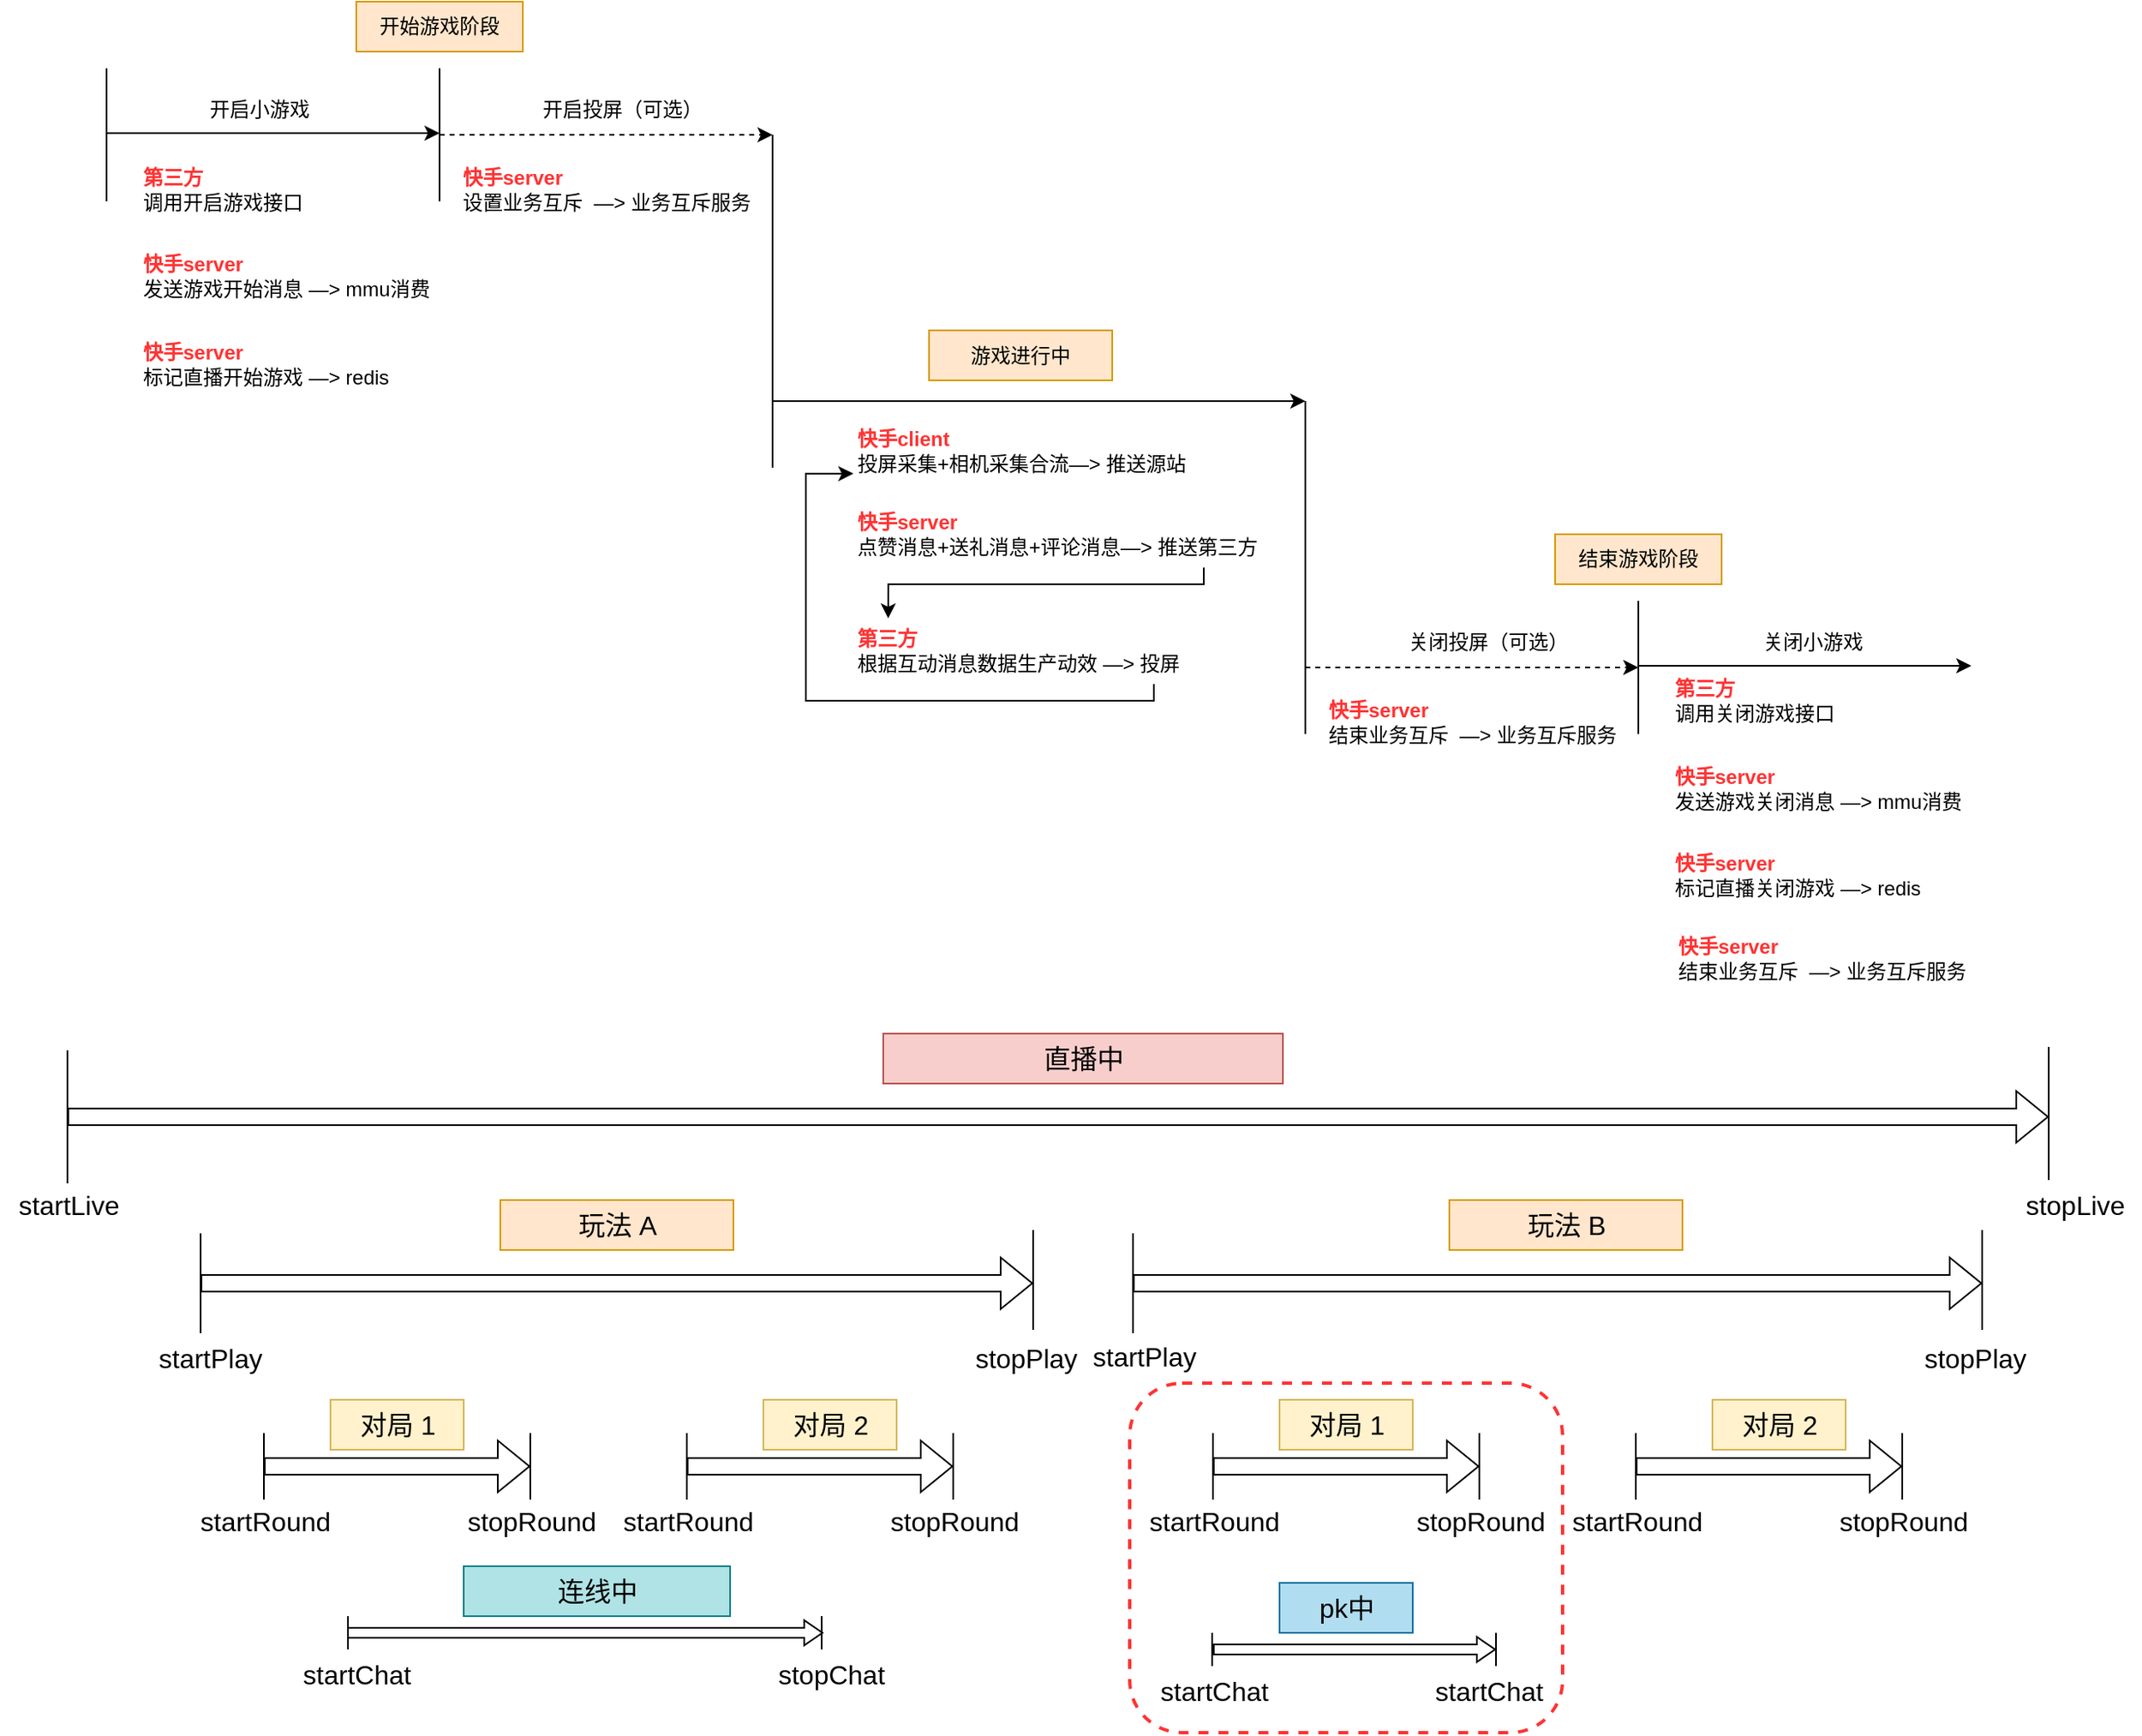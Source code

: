 <mxfile version="22.0.4" type="github">
  <diagram name="第 1 页" id="tVrLRo3TgRgh7ebNb8Pi">
    <mxGraphModel dx="1306" dy="727" grid="1" gridSize="10" guides="1" tooltips="1" connect="1" arrows="1" fold="1" page="1" pageScale="1" pageWidth="827" pageHeight="1169" math="0" shadow="0">
      <root>
        <mxCell id="0" />
        <mxCell id="1" parent="0" />
        <mxCell id="vAGYJ-7boTbUxGWMo-4Z-1" value="" style="endArrow=none;html=1;rounded=0;" parent="1" edge="1">
          <mxGeometry x="0.5" y="40" width="50" height="50" relative="1" as="geometry">
            <mxPoint x="80" y="160" as="sourcePoint" />
            <mxPoint x="80" y="80" as="targetPoint" />
            <mxPoint as="offset" />
          </mxGeometry>
        </mxCell>
        <mxCell id="vAGYJ-7boTbUxGWMo-4Z-2" value="" style="endArrow=classic;html=1;rounded=0;" parent="1" edge="1">
          <mxGeometry width="50" height="50" relative="1" as="geometry">
            <mxPoint x="80" y="119" as="sourcePoint" />
            <mxPoint x="280" y="119" as="targetPoint" />
          </mxGeometry>
        </mxCell>
        <mxCell id="vAGYJ-7boTbUxGWMo-4Z-3" value="" style="endArrow=none;html=1;rounded=0;" parent="1" edge="1">
          <mxGeometry width="50" height="50" relative="1" as="geometry">
            <mxPoint x="280" y="160" as="sourcePoint" />
            <mxPoint x="280" y="80" as="targetPoint" />
          </mxGeometry>
        </mxCell>
        <mxCell id="vAGYJ-7boTbUxGWMo-4Z-4" value="" style="endArrow=classic;html=1;rounded=0;dashed=1;" parent="1" edge="1">
          <mxGeometry width="50" height="50" relative="1" as="geometry">
            <mxPoint x="280" y="120" as="sourcePoint" />
            <mxPoint x="480" y="120" as="targetPoint" />
          </mxGeometry>
        </mxCell>
        <mxCell id="vAGYJ-7boTbUxGWMo-4Z-5" value="开启小游戏" style="text;html=1;align=left;verticalAlign=middle;whiteSpace=wrap;rounded=0;" parent="1" vertex="1">
          <mxGeometry x="140" y="90" width="90" height="30" as="geometry" />
        </mxCell>
        <mxCell id="vAGYJ-7boTbUxGWMo-4Z-6" value="开启投屏（可选）" style="text;html=1;strokeColor=none;fillColor=none;align=center;verticalAlign=middle;whiteSpace=wrap;rounded=0;dashed=1;" parent="1" vertex="1">
          <mxGeometry x="330" y="90" width="120" height="30" as="geometry" />
        </mxCell>
        <mxCell id="vAGYJ-7boTbUxGWMo-4Z-7" value="" style="endArrow=none;html=1;rounded=0;" parent="1" edge="1">
          <mxGeometry width="50" height="50" relative="1" as="geometry">
            <mxPoint x="480" y="320" as="sourcePoint" />
            <mxPoint x="480" y="120" as="targetPoint" />
          </mxGeometry>
        </mxCell>
        <mxCell id="vAGYJ-7boTbUxGWMo-4Z-8" value="&lt;b&gt;&lt;font color=&quot;#ff3333&quot;&gt;快手server&lt;/font&gt;&lt;/b&gt;&lt;br&gt;发送游戏开始消息 —&amp;gt; mmu消费" style="text;html=1;align=left;verticalAlign=middle;resizable=0;points=[];autosize=1;strokeColor=none;fillColor=none;" parent="1" vertex="1">
          <mxGeometry x="100" y="185" width="200" height="40" as="geometry" />
        </mxCell>
        <mxCell id="vAGYJ-7boTbUxGWMo-4Z-9" value="&lt;div style=&quot;text-align: left;&quot;&gt;&lt;b style=&quot;background-color: initial;&quot;&gt;&lt;font color=&quot;#ff3333&quot;&gt;快手server&lt;/font&gt;&lt;/b&gt;&lt;/div&gt;设置业务互斥&amp;nbsp;&lt;span style=&quot;text-align: left;&quot;&gt;&amp;nbsp;—&amp;gt; 业务互斥服务&lt;/span&gt;" style="text;html=1;align=center;verticalAlign=middle;resizable=0;points=[];autosize=1;strokeColor=none;fillColor=none;" parent="1" vertex="1">
          <mxGeometry x="280" y="132.5" width="200" height="40" as="geometry" />
        </mxCell>
        <mxCell id="vAGYJ-7boTbUxGWMo-4Z-10" value="&lt;b&gt;&lt;font color=&quot;#ff3333&quot;&gt;第三方&lt;/font&gt;&lt;/b&gt;&lt;br&gt;调用开启游戏接口" style="text;html=1;align=left;verticalAlign=middle;resizable=0;points=[];autosize=1;strokeColor=none;fillColor=none;" parent="1" vertex="1">
          <mxGeometry x="100" y="132.5" width="120" height="40" as="geometry" />
        </mxCell>
        <mxCell id="vAGYJ-7boTbUxGWMo-4Z-11" value="" style="endArrow=classic;html=1;rounded=0;" parent="1" edge="1">
          <mxGeometry width="50" height="50" relative="1" as="geometry">
            <mxPoint x="480" y="280" as="sourcePoint" />
            <mxPoint x="800" y="280" as="targetPoint" />
          </mxGeometry>
        </mxCell>
        <mxCell id="vAGYJ-7boTbUxGWMo-4Z-12" value="&lt;b style=&quot;background-color: initial;&quot;&gt;&lt;font color=&quot;#ff3333&quot;&gt;快手client&lt;/font&gt;&lt;/b&gt;&lt;br&gt;投屏采集+相机采集合流—&amp;gt; 推送源站" style="text;html=1;align=left;verticalAlign=middle;resizable=0;points=[];autosize=1;strokeColor=none;fillColor=none;" parent="1" vertex="1">
          <mxGeometry x="529" y="290" width="220" height="40" as="geometry" />
        </mxCell>
        <mxCell id="vAGYJ-7boTbUxGWMo-4Z-13" value="" style="edgeStyle=orthogonalEdgeStyle;rounded=0;orthogonalLoop=1;jettySize=auto;html=1;fontColor=#FF3333;entryX=0.093;entryY=0.014;entryDx=0;entryDy=0;entryPerimeter=0;" parent="1" source="vAGYJ-7boTbUxGWMo-4Z-14" target="vAGYJ-7boTbUxGWMo-4Z-31" edge="1">
          <mxGeometry relative="1" as="geometry">
            <Array as="points">
              <mxPoint x="739" y="390" />
              <mxPoint x="550" y="390" />
            </Array>
          </mxGeometry>
        </mxCell>
        <mxCell id="vAGYJ-7boTbUxGWMo-4Z-14" value="&lt;b style=&quot;background-color: initial;&quot;&gt;&lt;font color=&quot;#ff3333&quot;&gt;快手server&lt;/font&gt;&lt;/b&gt;&lt;br&gt;点赞消息+送礼消息+评论消息—&amp;gt; 推送第三方" style="text;html=1;align=left;verticalAlign=middle;resizable=0;points=[];autosize=1;strokeColor=none;fillColor=none;" parent="1" vertex="1">
          <mxGeometry x="529" y="340" width="260" height="40" as="geometry" />
        </mxCell>
        <mxCell id="vAGYJ-7boTbUxGWMo-4Z-15" value="" style="endArrow=none;html=1;rounded=0;" parent="1" edge="1">
          <mxGeometry x="-0.167" y="-11" width="50" height="50" relative="1" as="geometry">
            <mxPoint x="800" y="400" as="sourcePoint" />
            <mxPoint x="800" y="280" as="targetPoint" />
            <mxPoint as="offset" />
          </mxGeometry>
        </mxCell>
        <mxCell id="vAGYJ-7boTbUxGWMo-4Z-16" value="" style="endArrow=none;html=1;rounded=0;" parent="1" edge="1">
          <mxGeometry width="50" height="50" relative="1" as="geometry">
            <mxPoint x="800" y="480" as="sourcePoint" />
            <mxPoint x="800" y="400" as="targetPoint" />
          </mxGeometry>
        </mxCell>
        <mxCell id="vAGYJ-7boTbUxGWMo-4Z-17" value="" style="endArrow=classic;html=1;rounded=0;dashed=1;" parent="1" edge="1">
          <mxGeometry width="50" height="50" relative="1" as="geometry">
            <mxPoint x="800" y="440" as="sourcePoint" />
            <mxPoint x="1000" y="440" as="targetPoint" />
          </mxGeometry>
        </mxCell>
        <mxCell id="vAGYJ-7boTbUxGWMo-4Z-18" value="" style="endArrow=none;html=1;rounded=0;" parent="1" edge="1">
          <mxGeometry width="50" height="50" relative="1" as="geometry">
            <mxPoint x="1000" y="480" as="sourcePoint" />
            <mxPoint x="1000" y="400" as="targetPoint" />
          </mxGeometry>
        </mxCell>
        <mxCell id="vAGYJ-7boTbUxGWMo-4Z-19" value="" style="endArrow=classic;html=1;rounded=0;" parent="1" edge="1">
          <mxGeometry width="50" height="50" relative="1" as="geometry">
            <mxPoint x="1000" y="439" as="sourcePoint" />
            <mxPoint x="1200" y="439" as="targetPoint" />
          </mxGeometry>
        </mxCell>
        <mxCell id="vAGYJ-7boTbUxGWMo-4Z-20" value="关闭小游戏" style="text;html=1;strokeColor=none;fillColor=none;align=center;verticalAlign=middle;whiteSpace=wrap;rounded=0;" parent="1" vertex="1">
          <mxGeometry x="1060" y="410" width="90" height="30" as="geometry" />
        </mxCell>
        <mxCell id="vAGYJ-7boTbUxGWMo-4Z-21" value="关闭投屏（可选）" style="text;html=1;strokeColor=none;fillColor=none;align=center;verticalAlign=middle;whiteSpace=wrap;rounded=0;dashed=1;" parent="1" vertex="1">
          <mxGeometry x="850" y="410" width="120" height="30" as="geometry" />
        </mxCell>
        <mxCell id="vAGYJ-7boTbUxGWMo-4Z-22" value="&lt;b&gt;&lt;font color=&quot;#ff3333&quot;&gt;快手server&lt;/font&gt;&lt;/b&gt;&lt;br&gt;标记直播开始游戏 —&amp;gt; redis" style="text;html=1;align=left;verticalAlign=middle;resizable=0;points=[];autosize=1;strokeColor=none;fillColor=none;" parent="1" vertex="1">
          <mxGeometry x="100" y="237.5" width="170" height="40" as="geometry" />
        </mxCell>
        <mxCell id="vAGYJ-7boTbUxGWMo-4Z-23" value="&lt;b style=&quot;background-color: initial;&quot;&gt;&lt;font color=&quot;#ff3333&quot;&gt;快手server&lt;/font&gt;&lt;/b&gt;&lt;br&gt;发送游戏关闭消息 —&amp;gt; mmu消费" style="text;html=1;align=left;verticalAlign=middle;resizable=0;points=[];autosize=1;strokeColor=none;fillColor=none;" parent="1" vertex="1">
          <mxGeometry x="1020" y="492.5" width="200" height="40" as="geometry" />
        </mxCell>
        <mxCell id="vAGYJ-7boTbUxGWMo-4Z-24" value="&lt;b&gt;&lt;font color=&quot;#ff3333&quot;&gt;第三方&lt;/font&gt;&lt;/b&gt;&lt;br&gt;调用关闭游戏接口" style="text;html=1;align=left;verticalAlign=middle;resizable=0;points=[];autosize=1;strokeColor=none;fillColor=none;" parent="1" vertex="1">
          <mxGeometry x="1020" y="440" width="120" height="40" as="geometry" />
        </mxCell>
        <mxCell id="vAGYJ-7boTbUxGWMo-4Z-25" value="&lt;b style=&quot;background-color: initial;&quot;&gt;&lt;font color=&quot;#ff3333&quot;&gt;快手server&lt;/font&gt;&lt;/b&gt;&lt;br&gt;标记直播关闭游戏 —&amp;gt; redis" style="text;html=1;align=left;verticalAlign=middle;resizable=0;points=[];autosize=1;strokeColor=none;fillColor=none;" parent="1" vertex="1">
          <mxGeometry x="1020" y="545" width="170" height="40" as="geometry" />
        </mxCell>
        <mxCell id="vAGYJ-7boTbUxGWMo-4Z-26" value="&lt;div style=&quot;text-align: left;&quot;&gt;&lt;b style=&quot;background-color: initial;&quot;&gt;&lt;font color=&quot;#ff3333&quot;&gt;快手server&lt;/font&gt;&lt;/b&gt;&lt;/div&gt;结束业务互斥&amp;nbsp;&lt;span style=&quot;text-align: left;&quot;&gt;&amp;nbsp;—&amp;gt; 业务互斥服务&lt;/span&gt;" style="text;html=1;align=center;verticalAlign=middle;resizable=0;points=[];autosize=1;strokeColor=none;fillColor=none;" parent="1" vertex="1">
          <mxGeometry x="1010" y="595" width="200" height="40" as="geometry" />
        </mxCell>
        <mxCell id="vAGYJ-7boTbUxGWMo-4Z-27" value="开始游戏阶段" style="text;html=1;strokeColor=#d79b00;fillColor=#ffe6cc;align=center;verticalAlign=middle;whiteSpace=wrap;rounded=0;" parent="1" vertex="1">
          <mxGeometry x="230" y="40" width="100" height="30" as="geometry" />
        </mxCell>
        <mxCell id="vAGYJ-7boTbUxGWMo-4Z-28" value="游戏进行中" style="text;html=1;strokeColor=#d79b00;fillColor=#ffe6cc;align=center;verticalAlign=middle;whiteSpace=wrap;rounded=0;" parent="1" vertex="1">
          <mxGeometry x="574" y="237.5" width="110" height="30" as="geometry" />
        </mxCell>
        <mxCell id="vAGYJ-7boTbUxGWMo-4Z-29" value="结束游戏阶段" style="text;html=1;strokeColor=#d79b00;fillColor=#ffe6cc;align=center;verticalAlign=middle;whiteSpace=wrap;rounded=0;" parent="1" vertex="1">
          <mxGeometry x="950" y="360" width="100" height="30" as="geometry" />
        </mxCell>
        <mxCell id="vAGYJ-7boTbUxGWMo-4Z-30" value="" style="edgeStyle=orthogonalEdgeStyle;rounded=0;orthogonalLoop=1;jettySize=auto;html=1;fontColor=#FF3333;entryX=-0.002;entryY=0.839;entryDx=0;entryDy=0;entryPerimeter=0;" parent="1" source="vAGYJ-7boTbUxGWMo-4Z-31" target="vAGYJ-7boTbUxGWMo-4Z-12" edge="1">
          <mxGeometry relative="1" as="geometry">
            <mxPoint x="609" y="530" as="targetPoint" />
            <Array as="points">
              <mxPoint x="709" y="460" />
              <mxPoint x="500" y="460" />
              <mxPoint x="500" y="324" />
            </Array>
          </mxGeometry>
        </mxCell>
        <mxCell id="vAGYJ-7boTbUxGWMo-4Z-31" value="&lt;b&gt;&lt;font color=&quot;#ff3333&quot;&gt;第三方&lt;/font&gt;&lt;/b&gt;&lt;br&gt;根据互动消息数据生产动效 —&amp;gt; 投屏" style="text;html=1;align=left;verticalAlign=middle;resizable=0;points=[];autosize=1;strokeColor=none;fillColor=none;" parent="1" vertex="1">
          <mxGeometry x="529" y="410" width="220" height="40" as="geometry" />
        </mxCell>
        <mxCell id="vAGYJ-7boTbUxGWMo-4Z-32" value="&lt;div style=&quot;text-align: left;&quot;&gt;&lt;b style=&quot;background-color: initial;&quot;&gt;&lt;font color=&quot;#ff3333&quot;&gt;快手server&lt;/font&gt;&lt;/b&gt;&lt;/div&gt;结束业务互斥&amp;nbsp;&lt;span style=&quot;text-align: left;&quot;&gt;&amp;nbsp;—&amp;gt; 业务互斥服务&lt;/span&gt;" style="text;html=1;align=center;verticalAlign=middle;resizable=0;points=[];autosize=1;strokeColor=none;fillColor=none;" parent="1" vertex="1">
          <mxGeometry x="800" y="452.5" width="200" height="40" as="geometry" />
        </mxCell>
        <mxCell id="S6HBsIsLg2Sys-HbcIon-1" value="" style="rounded=1;whiteSpace=wrap;html=1;dashed=1;strokeColor=#FF3333;strokeWidth=2;" vertex="1" parent="1">
          <mxGeometry x="694.5" y="870" width="260" height="210" as="geometry" />
        </mxCell>
        <mxCell id="S6HBsIsLg2Sys-HbcIon-2" value="" style="endArrow=none;html=1;rounded=0;fontSize=16;" edge="1" parent="1">
          <mxGeometry x="0.5" y="40" width="50" height="50" relative="1" as="geometry">
            <mxPoint x="56.5" y="750" as="sourcePoint" />
            <mxPoint x="56.5" y="670" as="targetPoint" />
            <mxPoint as="offset" />
          </mxGeometry>
        </mxCell>
        <mxCell id="S6HBsIsLg2Sys-HbcIon-3" value="" style="endArrow=none;html=1;rounded=0;fontSize=16;" edge="1" parent="1">
          <mxGeometry width="50" height="50" relative="1" as="geometry">
            <mxPoint x="136.5" y="840" as="sourcePoint" />
            <mxPoint x="136.5" y="780" as="targetPoint" />
          </mxGeometry>
        </mxCell>
        <mxCell id="S6HBsIsLg2Sys-HbcIon-4" value="直播中" style="text;html=1;strokeColor=#b85450;fillColor=#f8cecc;align=center;verticalAlign=middle;whiteSpace=wrap;rounded=0;fontSize=16;gradientColor=none;" vertex="1" parent="1">
          <mxGeometry x="546.5" y="660" width="240" height="30" as="geometry" />
        </mxCell>
        <mxCell id="S6HBsIsLg2Sys-HbcIon-5" value="玩法 A" style="text;html=1;strokeColor=#d79b00;fillColor=#ffe6cc;align=center;verticalAlign=middle;whiteSpace=wrap;rounded=0;fontSize=16;" vertex="1" parent="1">
          <mxGeometry x="316.5" y="760" width="140" height="30" as="geometry" />
        </mxCell>
        <mxCell id="S6HBsIsLg2Sys-HbcIon-6" value="" style="endArrow=none;html=1;rounded=0;fontSize=16;" edge="1" parent="1">
          <mxGeometry width="50" height="50" relative="1" as="geometry">
            <mxPoint x="1246.5" y="748" as="sourcePoint" />
            <mxPoint x="1246.5" y="668" as="targetPoint" />
          </mxGeometry>
        </mxCell>
        <mxCell id="S6HBsIsLg2Sys-HbcIon-7" value="startLive" style="text;html=1;align=center;verticalAlign=middle;resizable=0;points=[];autosize=1;strokeColor=none;fillColor=none;fontSize=16;" vertex="1" parent="1">
          <mxGeometry x="16.5" y="748" width="80" height="30" as="geometry" />
        </mxCell>
        <mxCell id="S6HBsIsLg2Sys-HbcIon-8" value="stopLive" style="text;html=1;align=center;verticalAlign=middle;resizable=0;points=[];autosize=1;strokeColor=none;fillColor=none;fontSize=16;" vertex="1" parent="1">
          <mxGeometry x="1221.5" y="748" width="80" height="30" as="geometry" />
        </mxCell>
        <mxCell id="S6HBsIsLg2Sys-HbcIon-9" value="" style="endArrow=none;html=1;rounded=0;fontSize=16;" edge="1" parent="1">
          <mxGeometry width="50" height="50" relative="1" as="geometry">
            <mxPoint x="636.5" y="838" as="sourcePoint" />
            <mxPoint x="636.5" y="778" as="targetPoint" />
          </mxGeometry>
        </mxCell>
        <mxCell id="S6HBsIsLg2Sys-HbcIon-10" value="startPlay" style="text;html=1;align=center;verticalAlign=middle;resizable=0;points=[];autosize=1;strokeColor=none;fillColor=none;fontSize=16;" vertex="1" parent="1">
          <mxGeometry x="96.5" y="840" width="90" height="30" as="geometry" />
        </mxCell>
        <mxCell id="S6HBsIsLg2Sys-HbcIon-11" value="stopPlay" style="text;html=1;align=center;verticalAlign=middle;resizable=0;points=[];autosize=1;strokeColor=none;fillColor=none;fontSize=16;" vertex="1" parent="1">
          <mxGeometry x="591.5" y="840" width="80" height="30" as="geometry" />
        </mxCell>
        <mxCell id="S6HBsIsLg2Sys-HbcIon-12" value="" style="endArrow=none;html=1;rounded=0;fontSize=16;" edge="1" parent="1">
          <mxGeometry width="50" height="50" relative="1" as="geometry">
            <mxPoint x="174.5" y="940" as="sourcePoint" />
            <mxPoint x="174.5" y="900" as="targetPoint" />
          </mxGeometry>
        </mxCell>
        <mxCell id="S6HBsIsLg2Sys-HbcIon-13" value="" style="endArrow=none;html=1;rounded=0;fontSize=16;" edge="1" parent="1">
          <mxGeometry width="50" height="50" relative="1" as="geometry">
            <mxPoint x="334.5" y="940" as="sourcePoint" />
            <mxPoint x="334.5" y="900" as="targetPoint" />
          </mxGeometry>
        </mxCell>
        <mxCell id="S6HBsIsLg2Sys-HbcIon-14" value="startRound" style="text;html=1;align=center;verticalAlign=middle;resizable=0;points=[];autosize=1;strokeColor=none;fillColor=none;fontSize=16;" vertex="1" parent="1">
          <mxGeometry x="124.5" y="938" width="100" height="30" as="geometry" />
        </mxCell>
        <mxCell id="S6HBsIsLg2Sys-HbcIon-15" value="stopRound" style="text;html=1;align=center;verticalAlign=middle;resizable=0;points=[];autosize=1;strokeColor=none;fillColor=none;fontSize=16;" vertex="1" parent="1">
          <mxGeometry x="284.5" y="938" width="100" height="30" as="geometry" />
        </mxCell>
        <mxCell id="S6HBsIsLg2Sys-HbcIon-16" value="" style="endArrow=none;html=1;rounded=0;fontSize=16;" edge="1" parent="1">
          <mxGeometry width="50" height="50" relative="1" as="geometry">
            <mxPoint x="428.5" y="940" as="sourcePoint" />
            <mxPoint x="428.5" y="900" as="targetPoint" />
          </mxGeometry>
        </mxCell>
        <mxCell id="S6HBsIsLg2Sys-HbcIon-17" value="" style="endArrow=none;html=1;rounded=0;fontSize=16;" edge="1" parent="1">
          <mxGeometry width="50" height="50" relative="1" as="geometry">
            <mxPoint x="588.5" y="940" as="sourcePoint" />
            <mxPoint x="588.5" y="900" as="targetPoint" />
          </mxGeometry>
        </mxCell>
        <mxCell id="S6HBsIsLg2Sys-HbcIon-18" value="startRound" style="text;html=1;align=center;verticalAlign=middle;resizable=0;points=[];autosize=1;strokeColor=none;fillColor=none;fontSize=16;" vertex="1" parent="1">
          <mxGeometry x="378.5" y="938" width="100" height="30" as="geometry" />
        </mxCell>
        <mxCell id="S6HBsIsLg2Sys-HbcIon-19" value="stopRound" style="text;html=1;align=center;verticalAlign=middle;resizable=0;points=[];autosize=1;strokeColor=none;fillColor=none;fontSize=16;" vertex="1" parent="1">
          <mxGeometry x="538.5" y="938" width="100" height="30" as="geometry" />
        </mxCell>
        <mxCell id="S6HBsIsLg2Sys-HbcIon-20" value="对局 1" style="text;html=1;strokeColor=#d6b656;fillColor=#fff2cc;align=center;verticalAlign=middle;whiteSpace=wrap;rounded=0;fontSize=16;" vertex="1" parent="1">
          <mxGeometry x="214.5" y="880" width="80" height="30" as="geometry" />
        </mxCell>
        <mxCell id="S6HBsIsLg2Sys-HbcIon-21" value="对局 2" style="text;html=1;strokeColor=#d6b656;fillColor=#fff2cc;align=center;verticalAlign=middle;whiteSpace=wrap;rounded=0;fontSize=16;" vertex="1" parent="1">
          <mxGeometry x="474.5" y="880" width="80" height="30" as="geometry" />
        </mxCell>
        <mxCell id="S6HBsIsLg2Sys-HbcIon-22" value="" style="endArrow=none;html=1;rounded=0;fontSize=16;" edge="1" parent="1">
          <mxGeometry width="50" height="50" relative="1" as="geometry">
            <mxPoint x="696.5" y="840" as="sourcePoint" />
            <mxPoint x="696.5" y="780" as="targetPoint" />
          </mxGeometry>
        </mxCell>
        <mxCell id="S6HBsIsLg2Sys-HbcIon-23" value="玩法 B" style="text;html=1;strokeColor=#d79b00;fillColor=#ffe6cc;align=center;verticalAlign=middle;whiteSpace=wrap;rounded=0;fontSize=16;" vertex="1" parent="1">
          <mxGeometry x="886.5" y="760" width="140" height="30" as="geometry" />
        </mxCell>
        <mxCell id="S6HBsIsLg2Sys-HbcIon-24" value="" style="endArrow=none;html=1;rounded=0;fontSize=16;" edge="1" parent="1">
          <mxGeometry width="50" height="50" relative="1" as="geometry">
            <mxPoint x="1206.5" y="838" as="sourcePoint" />
            <mxPoint x="1206.5" y="778" as="targetPoint" />
          </mxGeometry>
        </mxCell>
        <mxCell id="S6HBsIsLg2Sys-HbcIon-25" value="startPlay" style="text;html=1;align=center;verticalAlign=middle;resizable=0;points=[];autosize=1;strokeColor=none;fillColor=none;fontSize=16;" vertex="1" parent="1">
          <mxGeometry x="657.5" y="839" width="90" height="30" as="geometry" />
        </mxCell>
        <mxCell id="S6HBsIsLg2Sys-HbcIon-26" value="stopPlay" style="text;html=1;align=center;verticalAlign=middle;resizable=0;points=[];autosize=1;strokeColor=none;fillColor=none;fontSize=16;" vertex="1" parent="1">
          <mxGeometry x="1161.5" y="840" width="80" height="30" as="geometry" />
        </mxCell>
        <mxCell id="S6HBsIsLg2Sys-HbcIon-27" value="" style="endArrow=none;html=1;rounded=0;fontSize=16;" edge="1" parent="1">
          <mxGeometry width="50" height="50" relative="1" as="geometry">
            <mxPoint x="744.5" y="940" as="sourcePoint" />
            <mxPoint x="744.5" y="900" as="targetPoint" />
          </mxGeometry>
        </mxCell>
        <mxCell id="S6HBsIsLg2Sys-HbcIon-28" value="" style="endArrow=none;html=1;rounded=0;fontSize=16;" edge="1" parent="1">
          <mxGeometry width="50" height="50" relative="1" as="geometry">
            <mxPoint x="904.5" y="940" as="sourcePoint" />
            <mxPoint x="904.5" y="900" as="targetPoint" />
          </mxGeometry>
        </mxCell>
        <mxCell id="S6HBsIsLg2Sys-HbcIon-29" value="startRound" style="text;html=1;align=center;verticalAlign=middle;resizable=0;points=[];autosize=1;strokeColor=none;fillColor=none;fontSize=16;" vertex="1" parent="1">
          <mxGeometry x="694.5" y="938" width="100" height="30" as="geometry" />
        </mxCell>
        <mxCell id="S6HBsIsLg2Sys-HbcIon-30" value="stopRound" style="text;html=1;align=center;verticalAlign=middle;resizable=0;points=[];autosize=1;strokeColor=none;fillColor=none;fontSize=16;" vertex="1" parent="1">
          <mxGeometry x="854.5" y="938" width="100" height="30" as="geometry" />
        </mxCell>
        <mxCell id="S6HBsIsLg2Sys-HbcIon-31" value="" style="endArrow=none;html=1;rounded=0;fontSize=16;" edge="1" parent="1">
          <mxGeometry width="50" height="50" relative="1" as="geometry">
            <mxPoint x="998.5" y="940" as="sourcePoint" />
            <mxPoint x="998.5" y="900" as="targetPoint" />
          </mxGeometry>
        </mxCell>
        <mxCell id="S6HBsIsLg2Sys-HbcIon-32" value="" style="endArrow=none;html=1;rounded=0;fontSize=16;" edge="1" parent="1">
          <mxGeometry width="50" height="50" relative="1" as="geometry">
            <mxPoint x="1158.5" y="940" as="sourcePoint" />
            <mxPoint x="1158.5" y="900" as="targetPoint" />
          </mxGeometry>
        </mxCell>
        <mxCell id="S6HBsIsLg2Sys-HbcIon-33" value="startRound" style="text;html=1;align=center;verticalAlign=middle;resizable=0;points=[];autosize=1;strokeColor=none;fillColor=none;fontSize=16;" vertex="1" parent="1">
          <mxGeometry x="948.5" y="938" width="100" height="30" as="geometry" />
        </mxCell>
        <mxCell id="S6HBsIsLg2Sys-HbcIon-34" value="stopRound" style="text;html=1;align=center;verticalAlign=middle;resizable=0;points=[];autosize=1;strokeColor=none;fillColor=none;fontSize=16;" vertex="1" parent="1">
          <mxGeometry x="1108.5" y="938" width="100" height="30" as="geometry" />
        </mxCell>
        <mxCell id="S6HBsIsLg2Sys-HbcIon-35" value="对局 1" style="text;html=1;strokeColor=#d6b656;fillColor=#fff2cc;align=center;verticalAlign=middle;whiteSpace=wrap;rounded=0;fontSize=16;" vertex="1" parent="1">
          <mxGeometry x="784.5" y="880" width="80" height="30" as="geometry" />
        </mxCell>
        <mxCell id="S6HBsIsLg2Sys-HbcIon-36" value="对局 2" style="text;html=1;strokeColor=#d6b656;fillColor=#fff2cc;align=center;verticalAlign=middle;whiteSpace=wrap;rounded=0;fontSize=16;" vertex="1" parent="1">
          <mxGeometry x="1044.5" y="880" width="80" height="30" as="geometry" />
        </mxCell>
        <mxCell id="S6HBsIsLg2Sys-HbcIon-37" value="" style="endArrow=none;html=1;rounded=0;fontSize=16;" edge="1" parent="1">
          <mxGeometry width="50" height="50" relative="1" as="geometry">
            <mxPoint x="225" y="1030" as="sourcePoint" />
            <mxPoint x="225" y="1010" as="targetPoint" />
          </mxGeometry>
        </mxCell>
        <mxCell id="S6HBsIsLg2Sys-HbcIon-38" value="" style="endArrow=none;html=1;rounded=0;fontSize=16;" edge="1" parent="1">
          <mxGeometry width="50" height="50" relative="1" as="geometry">
            <mxPoint x="509.5" y="1030" as="sourcePoint" />
            <mxPoint x="509.5" y="1010" as="targetPoint" />
          </mxGeometry>
        </mxCell>
        <mxCell id="S6HBsIsLg2Sys-HbcIon-39" value="startChat" style="text;html=1;align=center;verticalAlign=middle;resizable=0;points=[];autosize=1;strokeColor=none;fillColor=none;fontSize=16;" vertex="1" parent="1">
          <mxGeometry x="184.5" y="1030" width="90" height="30" as="geometry" />
        </mxCell>
        <mxCell id="S6HBsIsLg2Sys-HbcIon-40" value="stopChat" style="text;html=1;align=center;verticalAlign=middle;resizable=0;points=[];autosize=1;strokeColor=none;fillColor=none;fontSize=16;" vertex="1" parent="1">
          <mxGeometry x="469.5" y="1030" width="90" height="30" as="geometry" />
        </mxCell>
        <mxCell id="S6HBsIsLg2Sys-HbcIon-41" value="连线中" style="text;html=1;strokeColor=#0e8088;fillColor=#b0e3e6;align=center;verticalAlign=middle;whiteSpace=wrap;rounded=0;fontSize=16;" vertex="1" parent="1">
          <mxGeometry x="294.5" y="980" width="160" height="30" as="geometry" />
        </mxCell>
        <mxCell id="S6HBsIsLg2Sys-HbcIon-42" value="" style="endArrow=none;html=1;rounded=0;fontSize=16;" edge="1" parent="1">
          <mxGeometry width="50" height="50" relative="1" as="geometry">
            <mxPoint x="744" y="1040" as="sourcePoint" />
            <mxPoint x="744" y="1020" as="targetPoint" />
          </mxGeometry>
        </mxCell>
        <mxCell id="S6HBsIsLg2Sys-HbcIon-43" value="" style="endArrow=none;html=1;rounded=0;fontSize=16;" edge="1" parent="1">
          <mxGeometry width="50" height="50" relative="1" as="geometry">
            <mxPoint x="914.5" y="1040" as="sourcePoint" />
            <mxPoint x="914.5" y="1020" as="targetPoint" />
          </mxGeometry>
        </mxCell>
        <mxCell id="S6HBsIsLg2Sys-HbcIon-44" value="startChat" style="text;html=1;align=center;verticalAlign=middle;resizable=0;points=[];autosize=1;strokeColor=none;fillColor=none;fontSize=16;" vertex="1" parent="1">
          <mxGeometry x="699.5" y="1040" width="90" height="30" as="geometry" />
        </mxCell>
        <mxCell id="S6HBsIsLg2Sys-HbcIon-45" value="startChat" style="text;html=1;align=center;verticalAlign=middle;resizable=0;points=[];autosize=1;strokeColor=none;fillColor=none;fontSize=16;" vertex="1" parent="1">
          <mxGeometry x="864.5" y="1040" width="90" height="30" as="geometry" />
        </mxCell>
        <mxCell id="S6HBsIsLg2Sys-HbcIon-46" value="pk中" style="text;html=1;strokeColor=#10739e;fillColor=#b1ddf0;align=center;verticalAlign=middle;whiteSpace=wrap;rounded=0;fontSize=16;" vertex="1" parent="1">
          <mxGeometry x="784.5" y="990" width="80" height="30" as="geometry" />
        </mxCell>
        <mxCell id="S6HBsIsLg2Sys-HbcIon-47" value="" style="shape=flexArrow;endArrow=classic;html=1;rounded=0;" edge="1" parent="1">
          <mxGeometry width="50" height="50" relative="1" as="geometry">
            <mxPoint x="136.5" y="810" as="sourcePoint" />
            <mxPoint x="636.5" y="810" as="targetPoint" />
          </mxGeometry>
        </mxCell>
        <mxCell id="S6HBsIsLg2Sys-HbcIon-48" value="" style="shape=flexArrow;endArrow=classic;html=1;rounded=0;" edge="1" parent="1">
          <mxGeometry width="50" height="50" relative="1" as="geometry">
            <mxPoint x="56.5" y="710" as="sourcePoint" />
            <mxPoint x="1246.5" y="710" as="targetPoint" />
          </mxGeometry>
        </mxCell>
        <mxCell id="S6HBsIsLg2Sys-HbcIon-49" value="" style="shape=flexArrow;endArrow=classic;html=1;rounded=0;" edge="1" parent="1">
          <mxGeometry width="50" height="50" relative="1" as="geometry">
            <mxPoint x="696.5" y="810" as="sourcePoint" />
            <mxPoint x="1206.5" y="810" as="targetPoint" />
          </mxGeometry>
        </mxCell>
        <mxCell id="S6HBsIsLg2Sys-HbcIon-50" value="" style="shape=flexArrow;endArrow=classic;html=1;rounded=0;" edge="1" parent="1">
          <mxGeometry width="50" height="50" relative="1" as="geometry">
            <mxPoint x="428.5" y="920" as="sourcePoint" />
            <mxPoint x="588.5" y="920" as="targetPoint" />
          </mxGeometry>
        </mxCell>
        <mxCell id="S6HBsIsLg2Sys-HbcIon-51" value="" style="shape=flexArrow;endArrow=classic;html=1;rounded=0;" edge="1" parent="1">
          <mxGeometry width="50" height="50" relative="1" as="geometry">
            <mxPoint x="174.5" y="920" as="sourcePoint" />
            <mxPoint x="334.5" y="920" as="targetPoint" />
          </mxGeometry>
        </mxCell>
        <mxCell id="S6HBsIsLg2Sys-HbcIon-52" value="" style="shape=flexArrow;endArrow=classic;html=1;rounded=0;" edge="1" parent="1">
          <mxGeometry width="50" height="50" relative="1" as="geometry">
            <mxPoint x="744.5" y="920" as="sourcePoint" />
            <mxPoint x="904.5" y="920" as="targetPoint" />
          </mxGeometry>
        </mxCell>
        <mxCell id="S6HBsIsLg2Sys-HbcIon-53" value="" style="shape=flexArrow;endArrow=classic;html=1;rounded=0;" edge="1" parent="1">
          <mxGeometry width="50" height="50" relative="1" as="geometry">
            <mxPoint x="998.5" y="920" as="sourcePoint" />
            <mxPoint x="1158.5" y="920" as="targetPoint" />
          </mxGeometry>
        </mxCell>
        <mxCell id="S6HBsIsLg2Sys-HbcIon-54" value="" style="shape=flexArrow;endArrow=classic;html=1;rounded=0;width=6;endSize=3.33;endWidth=8;" edge="1" parent="1">
          <mxGeometry width="50" height="50" relative="1" as="geometry">
            <mxPoint x="224.5" y="1020" as="sourcePoint" />
            <mxPoint x="510.5" y="1020" as="targetPoint" />
          </mxGeometry>
        </mxCell>
        <mxCell id="S6HBsIsLg2Sys-HbcIon-55" value="" style="shape=flexArrow;endArrow=classic;html=1;rounded=0;width=6;endSize=3.33;endWidth=8;" edge="1" parent="1">
          <mxGeometry width="50" height="50" relative="1" as="geometry">
            <mxPoint x="744.5" y="1030" as="sourcePoint" />
            <mxPoint x="914.5" y="1030" as="targetPoint" />
          </mxGeometry>
        </mxCell>
      </root>
    </mxGraphModel>
  </diagram>
</mxfile>
